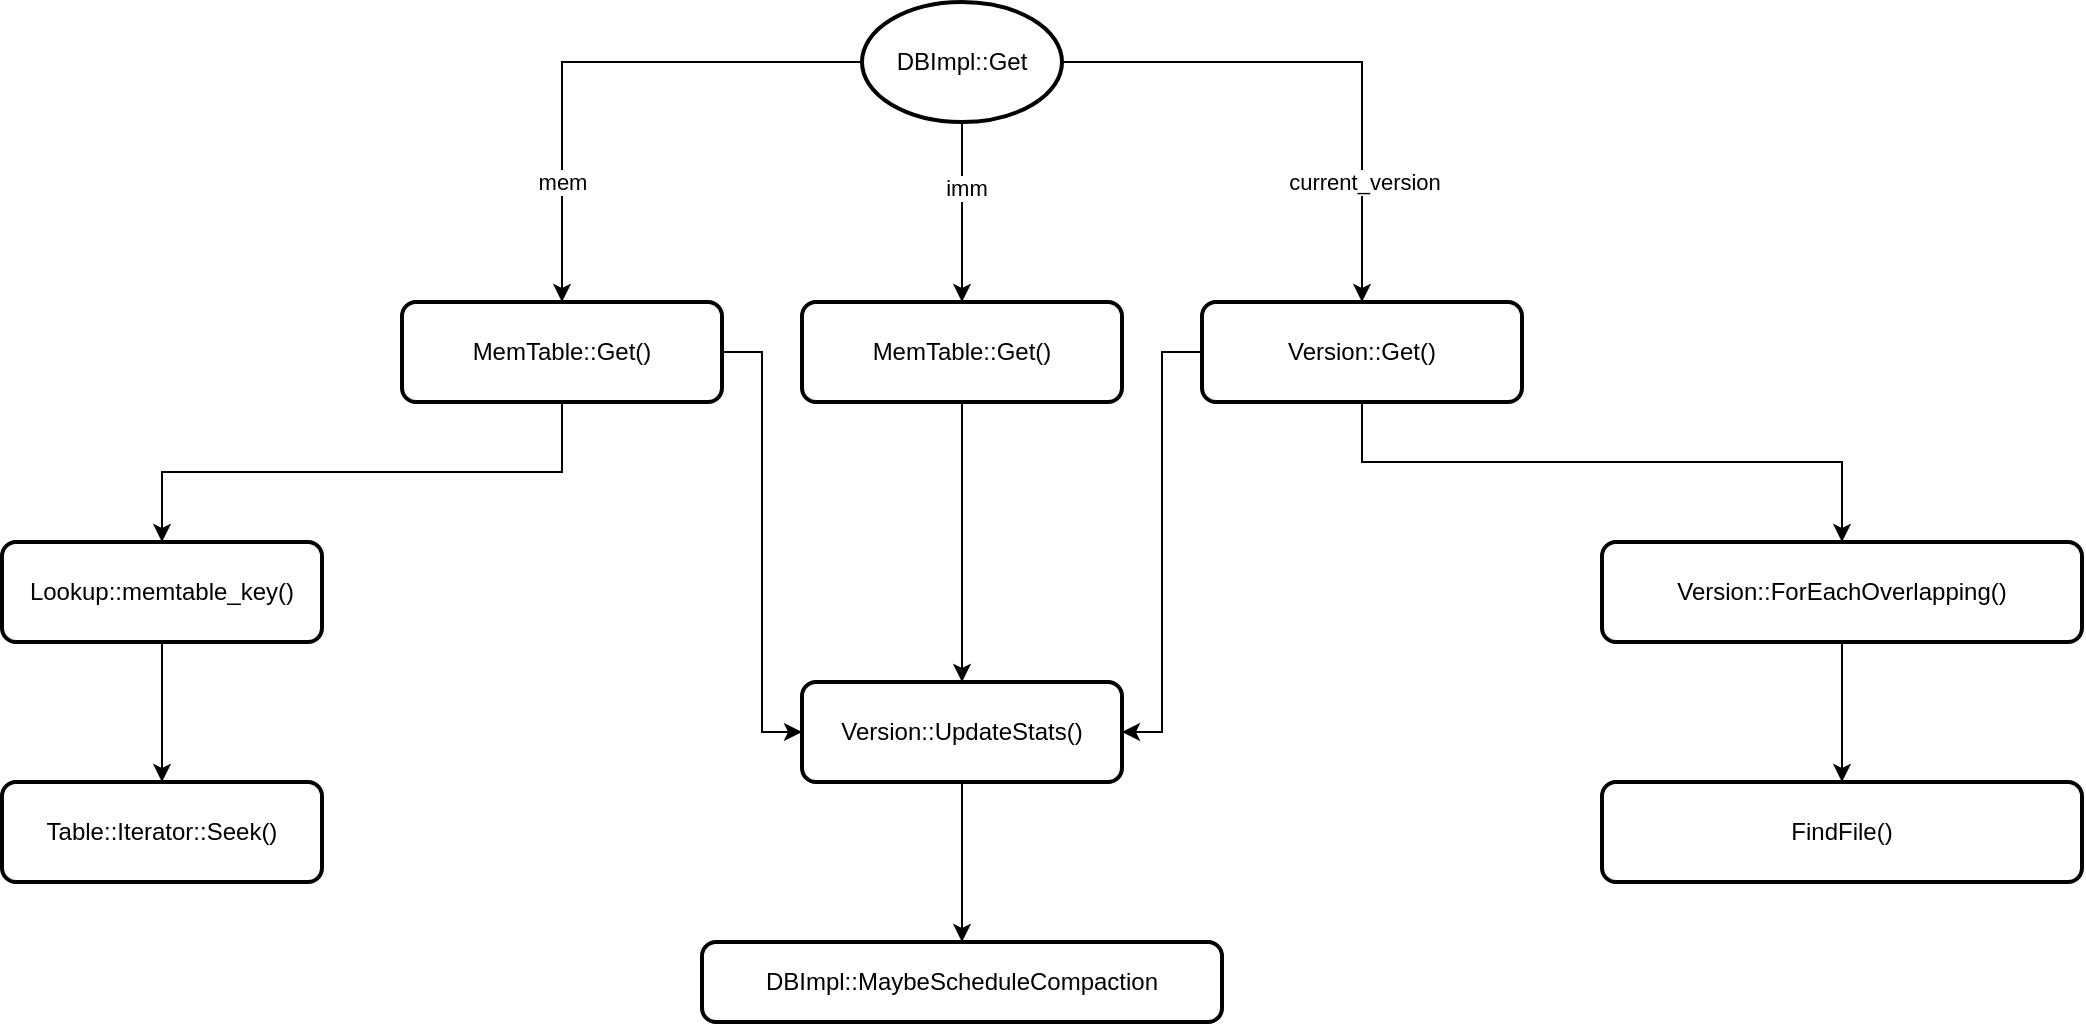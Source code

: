<mxfile version="20.0.1" type="github">
  <diagram id="X5onZbGO3E0A-Uq4bgL8" name="Page-1">
    <mxGraphModel dx="2236" dy="712" grid="1" gridSize="10" guides="1" tooltips="1" connect="1" arrows="1" fold="1" page="1" pageScale="1" pageWidth="850" pageHeight="1100" math="0" shadow="0">
      <root>
        <mxCell id="0" />
        <mxCell id="1" parent="0" />
        <mxCell id="JPJ5kOIXcdTxkHpj3iD7-18" style="edgeStyle=orthogonalEdgeStyle;rounded=0;orthogonalLoop=1;jettySize=auto;html=1;exitX=1;exitY=0.5;exitDx=0;exitDy=0;entryX=0;entryY=0.5;entryDx=0;entryDy=0;" edge="1" parent="1" source="JPJ5kOIXcdTxkHpj3iD7-2" target="JPJ5kOIXcdTxkHpj3iD7-7">
          <mxGeometry relative="1" as="geometry" />
        </mxCell>
        <mxCell id="JPJ5kOIXcdTxkHpj3iD7-22" style="edgeStyle=orthogonalEdgeStyle;rounded=0;orthogonalLoop=1;jettySize=auto;html=1;entryX=0.5;entryY=0;entryDx=0;entryDy=0;exitX=0.5;exitY=1;exitDx=0;exitDy=0;" edge="1" parent="1" source="JPJ5kOIXcdTxkHpj3iD7-2" target="JPJ5kOIXcdTxkHpj3iD7-21">
          <mxGeometry relative="1" as="geometry" />
        </mxCell>
        <mxCell id="JPJ5kOIXcdTxkHpj3iD7-2" value="MemTable::Get()" style="rounded=1;whiteSpace=wrap;html=1;absoluteArcSize=1;arcSize=14;strokeWidth=2;" vertex="1" parent="1">
          <mxGeometry x="120" y="480" width="160" height="50" as="geometry" />
        </mxCell>
        <mxCell id="JPJ5kOIXcdTxkHpj3iD7-5" style="edgeStyle=orthogonalEdgeStyle;rounded=0;orthogonalLoop=1;jettySize=auto;html=1;" edge="1" parent="1" source="JPJ5kOIXcdTxkHpj3iD7-3" target="JPJ5kOIXcdTxkHpj3iD7-4">
          <mxGeometry relative="1" as="geometry" />
        </mxCell>
        <mxCell id="JPJ5kOIXcdTxkHpj3iD7-14" value="current_version" style="edgeLabel;html=1;align=center;verticalAlign=middle;resizable=0;points=[];" vertex="1" connectable="0" parent="JPJ5kOIXcdTxkHpj3iD7-5">
          <mxGeometry x="-0.574" y="3" relative="1" as="geometry">
            <mxPoint x="93" y="63" as="offset" />
          </mxGeometry>
        </mxCell>
        <mxCell id="JPJ5kOIXcdTxkHpj3iD7-6" style="edgeStyle=orthogonalEdgeStyle;rounded=0;orthogonalLoop=1;jettySize=auto;html=1;" edge="1" parent="1" source="JPJ5kOIXcdTxkHpj3iD7-3" target="JPJ5kOIXcdTxkHpj3iD7-2">
          <mxGeometry relative="1" as="geometry" />
        </mxCell>
        <mxCell id="JPJ5kOIXcdTxkHpj3iD7-11" value="mem" style="edgeLabel;html=1;align=center;verticalAlign=middle;resizable=0;points=[];" vertex="1" connectable="0" parent="JPJ5kOIXcdTxkHpj3iD7-6">
          <mxGeometry x="0.176" relative="1" as="geometry">
            <mxPoint y="51" as="offset" />
          </mxGeometry>
        </mxCell>
        <mxCell id="JPJ5kOIXcdTxkHpj3iD7-13" style="edgeStyle=orthogonalEdgeStyle;rounded=0;orthogonalLoop=1;jettySize=auto;html=1;" edge="1" parent="1" source="JPJ5kOIXcdTxkHpj3iD7-3" target="JPJ5kOIXcdTxkHpj3iD7-12">
          <mxGeometry relative="1" as="geometry" />
        </mxCell>
        <mxCell id="JPJ5kOIXcdTxkHpj3iD7-15" value="imm" style="edgeLabel;html=1;align=center;verticalAlign=middle;resizable=0;points=[];" vertex="1" connectable="0" parent="JPJ5kOIXcdTxkHpj3iD7-13">
          <mxGeometry x="-0.267" y="2" relative="1" as="geometry">
            <mxPoint as="offset" />
          </mxGeometry>
        </mxCell>
        <mxCell id="JPJ5kOIXcdTxkHpj3iD7-3" value="DBImpl::Get" style="strokeWidth=2;html=1;shape=mxgraph.flowchart.start_1;whiteSpace=wrap;" vertex="1" parent="1">
          <mxGeometry x="350" y="330" width="100" height="60" as="geometry" />
        </mxCell>
        <mxCell id="JPJ5kOIXcdTxkHpj3iD7-19" style="edgeStyle=orthogonalEdgeStyle;rounded=0;orthogonalLoop=1;jettySize=auto;html=1;entryX=1;entryY=0.5;entryDx=0;entryDy=0;" edge="1" parent="1" source="JPJ5kOIXcdTxkHpj3iD7-4" target="JPJ5kOIXcdTxkHpj3iD7-7">
          <mxGeometry relative="1" as="geometry" />
        </mxCell>
        <mxCell id="JPJ5kOIXcdTxkHpj3iD7-26" style="edgeStyle=orthogonalEdgeStyle;rounded=0;orthogonalLoop=1;jettySize=auto;html=1;entryX=0.5;entryY=0;entryDx=0;entryDy=0;" edge="1" parent="1" source="JPJ5kOIXcdTxkHpj3iD7-4" target="JPJ5kOIXcdTxkHpj3iD7-25">
          <mxGeometry relative="1" as="geometry">
            <Array as="points">
              <mxPoint x="600" y="560" />
              <mxPoint x="840" y="560" />
            </Array>
          </mxGeometry>
        </mxCell>
        <mxCell id="JPJ5kOIXcdTxkHpj3iD7-4" value="Version::Get()" style="rounded=1;whiteSpace=wrap;html=1;absoluteArcSize=1;arcSize=14;strokeWidth=2;" vertex="1" parent="1">
          <mxGeometry x="520" y="480" width="160" height="50" as="geometry" />
        </mxCell>
        <mxCell id="JPJ5kOIXcdTxkHpj3iD7-30" style="edgeStyle=orthogonalEdgeStyle;rounded=0;orthogonalLoop=1;jettySize=auto;html=1;entryX=0.5;entryY=0;entryDx=0;entryDy=0;" edge="1" parent="1" source="JPJ5kOIXcdTxkHpj3iD7-7" target="JPJ5kOIXcdTxkHpj3iD7-29">
          <mxGeometry relative="1" as="geometry" />
        </mxCell>
        <mxCell id="JPJ5kOIXcdTxkHpj3iD7-7" value="Version::UpdateStats()" style="rounded=1;whiteSpace=wrap;html=1;absoluteArcSize=1;arcSize=14;strokeWidth=2;" vertex="1" parent="1">
          <mxGeometry x="320" y="670" width="160" height="50" as="geometry" />
        </mxCell>
        <mxCell id="JPJ5kOIXcdTxkHpj3iD7-20" style="edgeStyle=orthogonalEdgeStyle;rounded=0;orthogonalLoop=1;jettySize=auto;html=1;entryX=0.5;entryY=0;entryDx=0;entryDy=0;" edge="1" parent="1" source="JPJ5kOIXcdTxkHpj3iD7-12" target="JPJ5kOIXcdTxkHpj3iD7-7">
          <mxGeometry relative="1" as="geometry" />
        </mxCell>
        <mxCell id="JPJ5kOIXcdTxkHpj3iD7-12" value="MemTable::Get()" style="rounded=1;whiteSpace=wrap;html=1;absoluteArcSize=1;arcSize=14;strokeWidth=2;" vertex="1" parent="1">
          <mxGeometry x="320" y="480" width="160" height="50" as="geometry" />
        </mxCell>
        <mxCell id="JPJ5kOIXcdTxkHpj3iD7-24" style="edgeStyle=orthogonalEdgeStyle;rounded=0;orthogonalLoop=1;jettySize=auto;html=1;" edge="1" parent="1" source="JPJ5kOIXcdTxkHpj3iD7-21" target="JPJ5kOIXcdTxkHpj3iD7-23">
          <mxGeometry relative="1" as="geometry" />
        </mxCell>
        <mxCell id="JPJ5kOIXcdTxkHpj3iD7-21" value="Lookup::memtable_key()" style="rounded=1;whiteSpace=wrap;html=1;absoluteArcSize=1;arcSize=14;strokeWidth=2;" vertex="1" parent="1">
          <mxGeometry x="-80" y="600" width="160" height="50" as="geometry" />
        </mxCell>
        <mxCell id="JPJ5kOIXcdTxkHpj3iD7-23" value="Table::Iterator::Seek()" style="rounded=1;whiteSpace=wrap;html=1;absoluteArcSize=1;arcSize=14;strokeWidth=2;" vertex="1" parent="1">
          <mxGeometry x="-80" y="720" width="160" height="50" as="geometry" />
        </mxCell>
        <mxCell id="JPJ5kOIXcdTxkHpj3iD7-28" style="edgeStyle=orthogonalEdgeStyle;rounded=0;orthogonalLoop=1;jettySize=auto;html=1;entryX=0.5;entryY=0;entryDx=0;entryDy=0;" edge="1" parent="1" source="JPJ5kOIXcdTxkHpj3iD7-25" target="JPJ5kOIXcdTxkHpj3iD7-27">
          <mxGeometry relative="1" as="geometry" />
        </mxCell>
        <mxCell id="JPJ5kOIXcdTxkHpj3iD7-25" value="Version::ForEachOverlapping()" style="rounded=1;whiteSpace=wrap;html=1;absoluteArcSize=1;arcSize=14;strokeWidth=2;" vertex="1" parent="1">
          <mxGeometry x="720" y="600" width="240" height="50" as="geometry" />
        </mxCell>
        <mxCell id="JPJ5kOIXcdTxkHpj3iD7-27" value="FindFile()" style="rounded=1;whiteSpace=wrap;html=1;absoluteArcSize=1;arcSize=14;strokeWidth=2;" vertex="1" parent="1">
          <mxGeometry x="720" y="720" width="240" height="50" as="geometry" />
        </mxCell>
        <mxCell id="JPJ5kOIXcdTxkHpj3iD7-29" value="DBImpl::MaybeScheduleCompaction" style="rounded=1;whiteSpace=wrap;html=1;absoluteArcSize=1;arcSize=14;strokeWidth=2;" vertex="1" parent="1">
          <mxGeometry x="270" y="800" width="260" height="40" as="geometry" />
        </mxCell>
      </root>
    </mxGraphModel>
  </diagram>
</mxfile>
